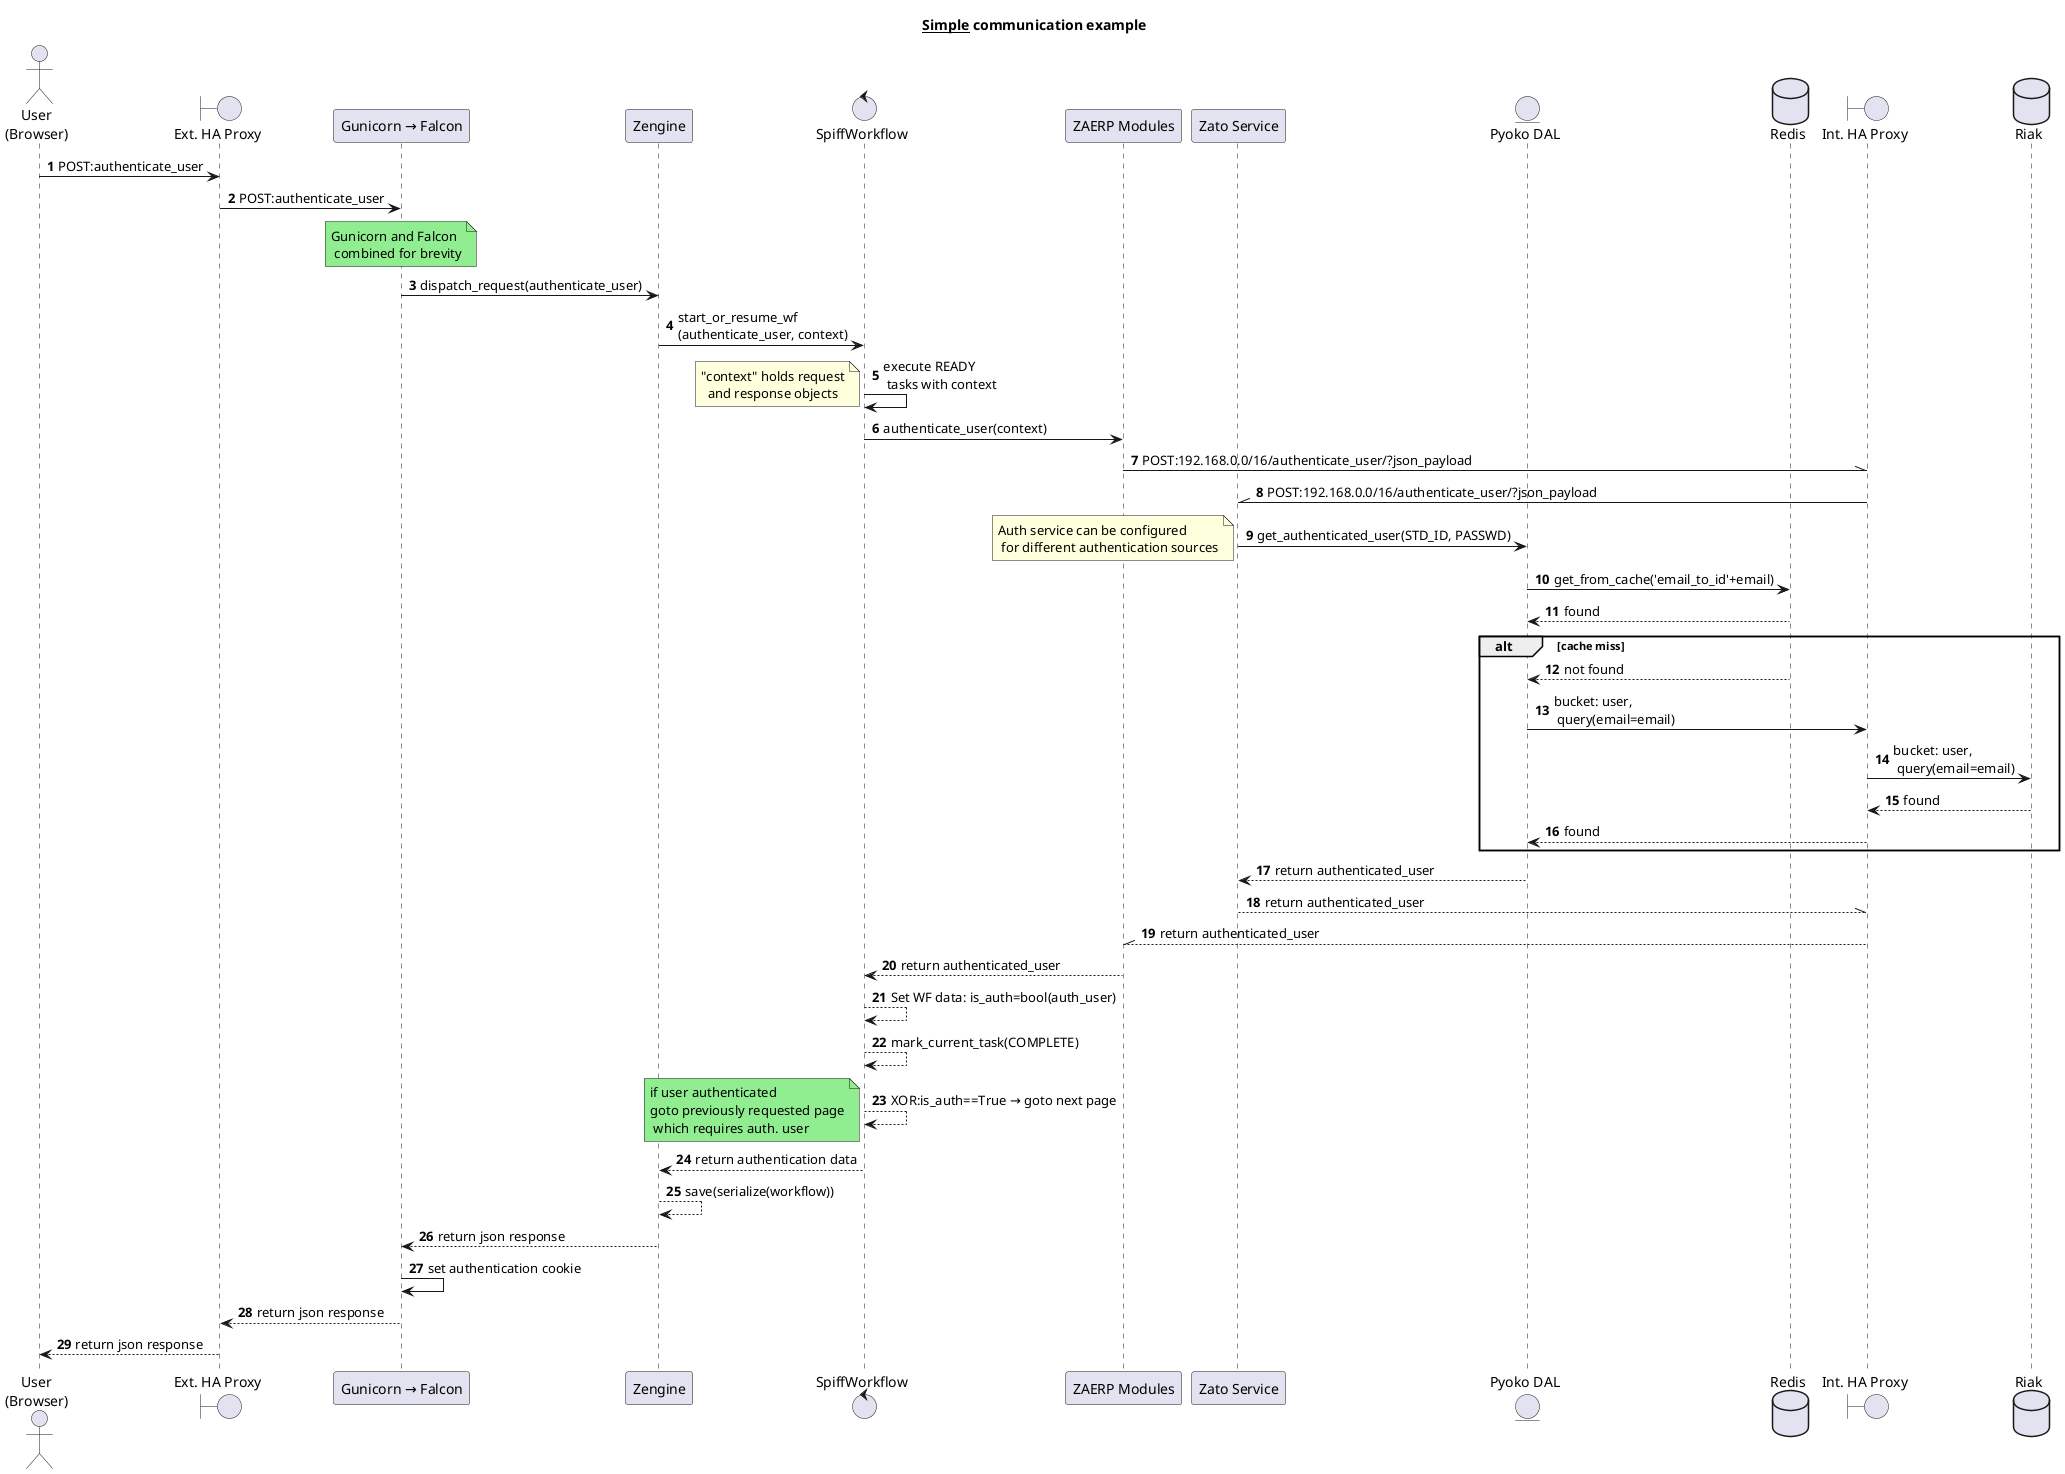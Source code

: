 @startuml
autonumber

title __Simple__ **communication** example

actor "User\n(Browser)" as brw
boundary "Ext. HA Proxy" as ehp
participant "Gunicorn → Falcon" as fal
participant "Zengine" as zen
control "SpiffWorkflow" as wfe
participant "ZAERP Modules" as modls
participant "Zato Service" as zato
entity "Pyoko DAL" as pyoko
database "Redis" as c
boundary "Int. HA Proxy" as ihp
database "Riak" as riak


brw -> ehp: POST:authenticate_user

ehp -> fal : POST:authenticate_user
note over fal #lightgreen : Gunicorn and Falcon\n combined for brevity

fal -> zen :dispatch_request(authenticate_user)

zen -> wfe :start_or_resume_wf\n(authenticate_user, context)

wfe -> wfe :execute READY \n tasks with context

note left : "context" holds request\n  and response objects

wfe -> modls :authenticate_user(context)


modls -\\ ihp : POST:192.168.0.0/16/authenticate_user/?json_payload

ihp -\\ zato : POST:192.168.0.0/16/authenticate_user/?json_payload

zato -> pyoko  : get_authenticated_user(STD_ID, PASSWD)
note left : Auth service can be configured\n for different authentication sources

pyoko -> c : get_from_cache('email_to_id'+email)
pyoko <--  c: found
alt cache miss
pyoko <--  c: not found
pyoko -> ihp  :bucket: user, \n query(email=email)
ihp -> riak :bucket: user, \n query(email=email)
ihp <-- riak: found
pyoko <-- ihp : found
end
zato <-- pyoko : return authenticated_user

ihp //-- zato : return authenticated_user

modls //-- ihp : return authenticated_user

wfe <-- modls  : return authenticated_user
wfe --> wfe  : Set WF data: is_auth=bool(auth_user)
wfe --> wfe  : mark_current_task(COMPLETE)
wfe --> wfe  : XOR:is_auth==True → goto next page
note left #lightgreen: if user authenticated\ngoto previously requested page\n which requires auth. user

zen <--  wfe: return authentication data
zen --> zen : save(serialize(workflow))
fal <--  zen : return json response

fal -> fal : set authentication cookie

ehp <-- fal  : return json response

brw <-- ehp : return json response

@enduml
